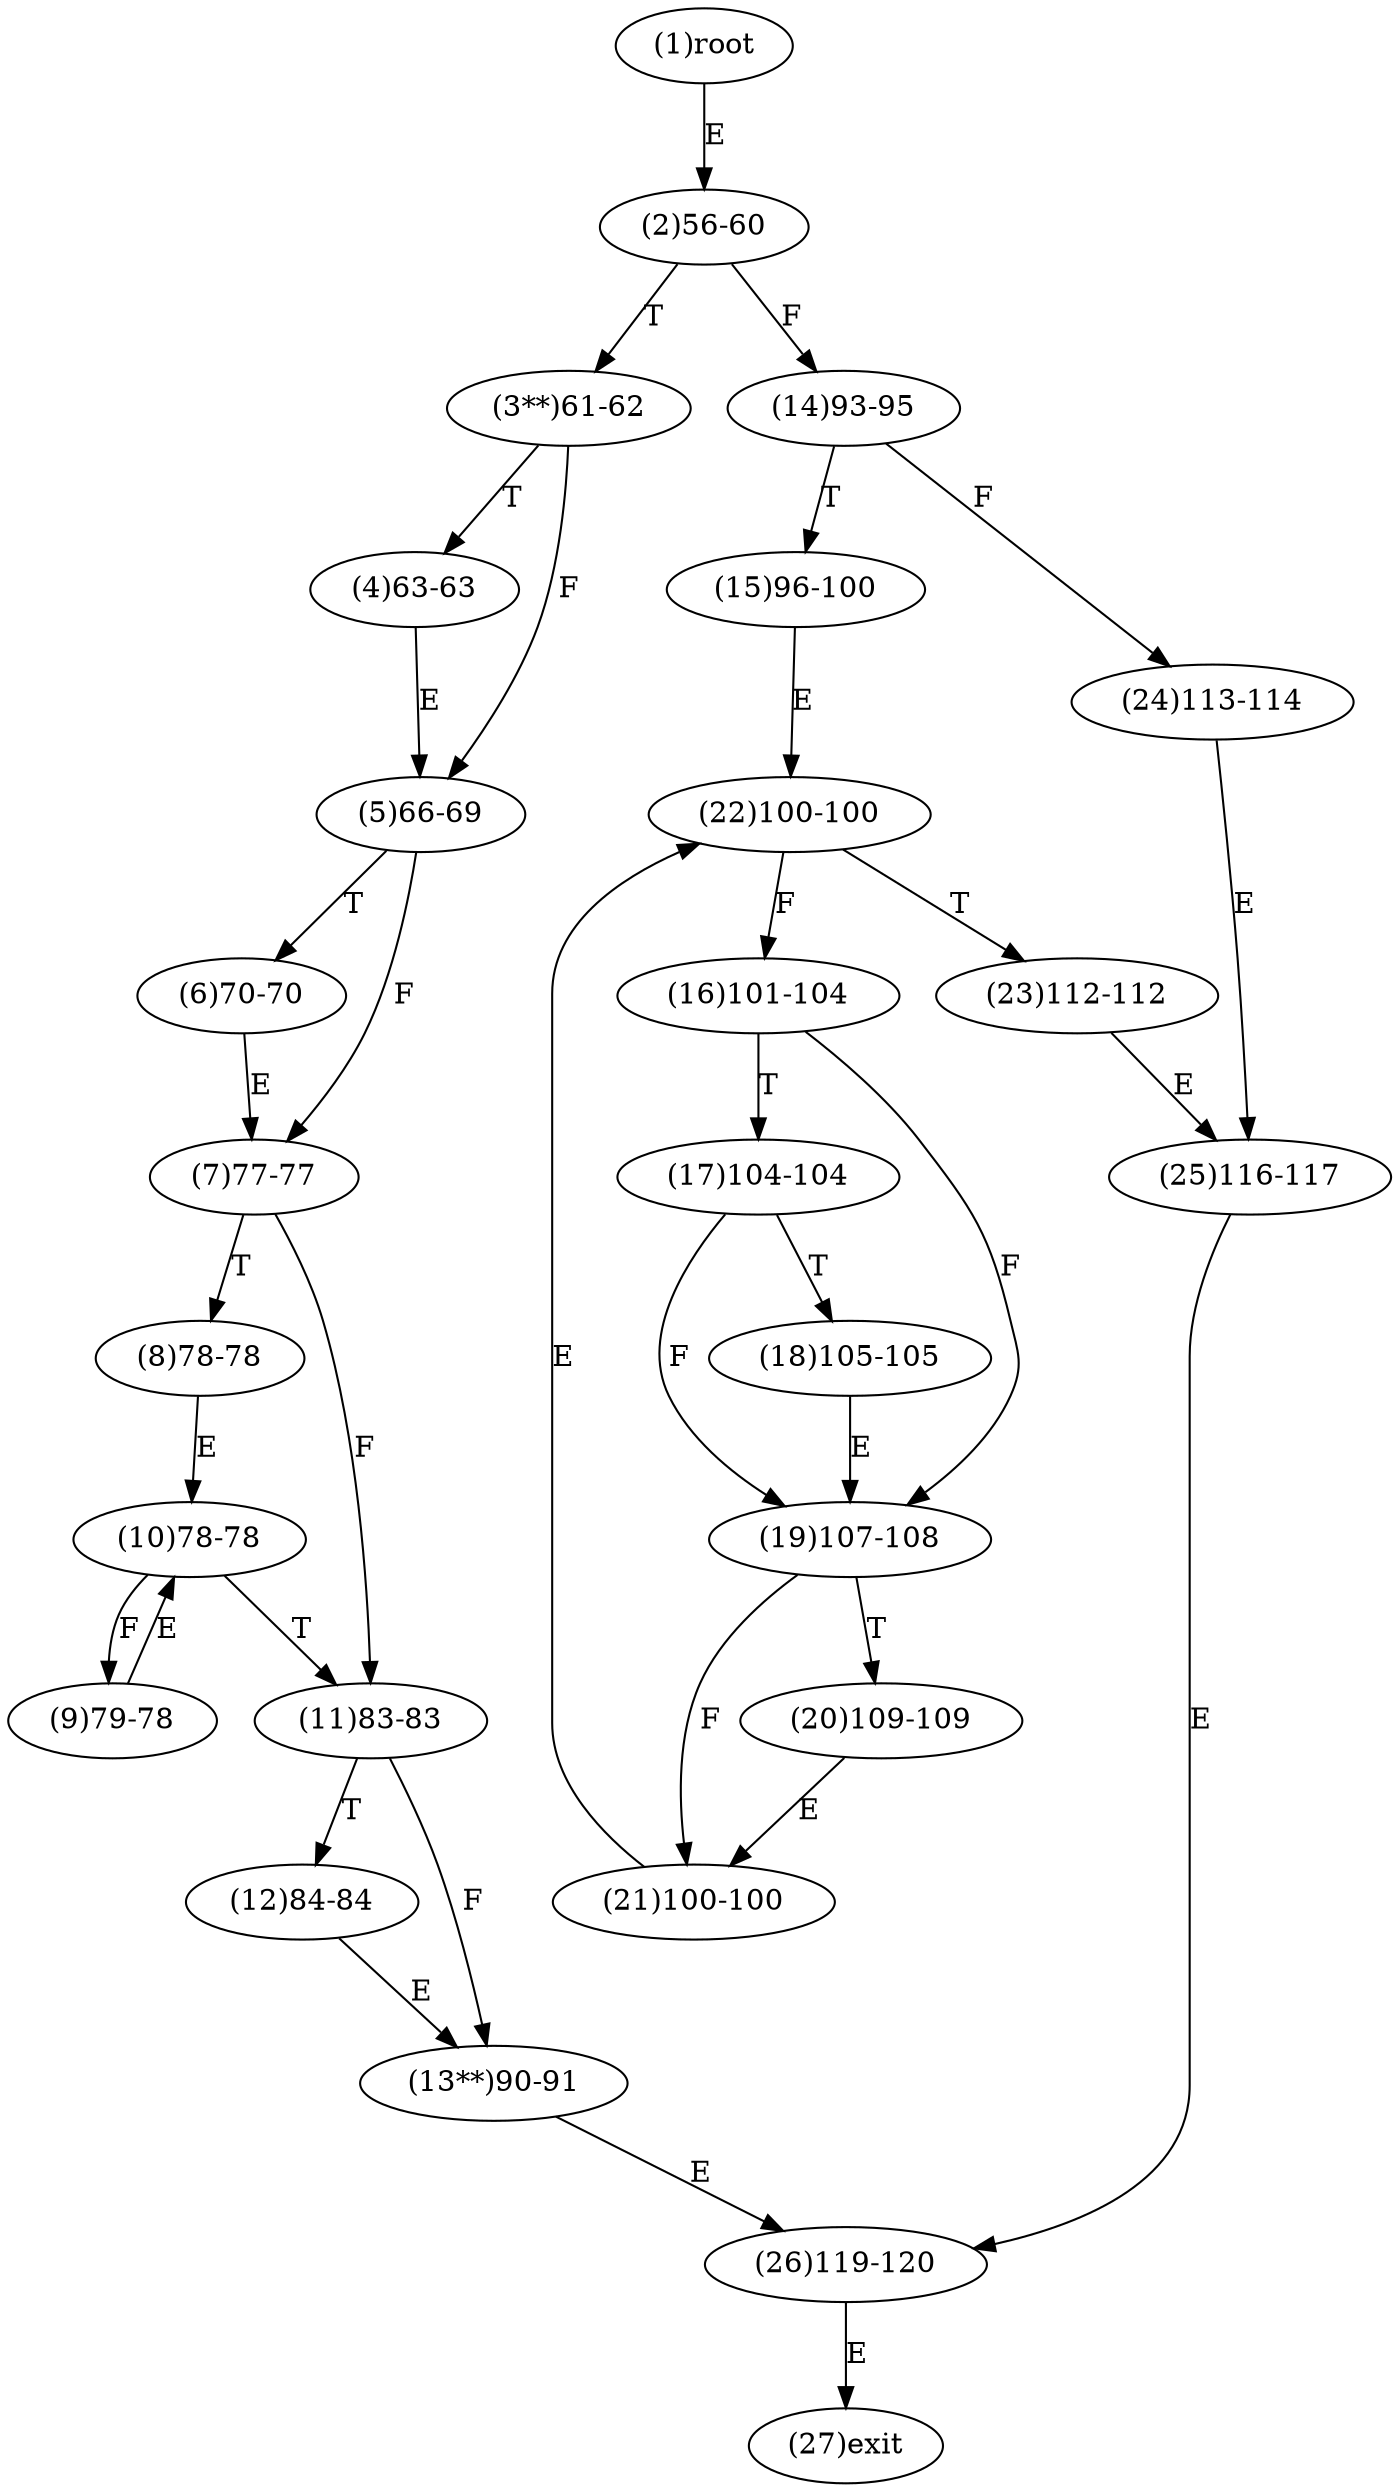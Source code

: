 digraph "" { 
1[ label="(1)root"];
2[ label="(2)56-60"];
3[ label="(3**)61-62"];
4[ label="(4)63-63"];
5[ label="(5)66-69"];
6[ label="(6)70-70"];
7[ label="(7)77-77"];
8[ label="(8)78-78"];
9[ label="(9)79-78"];
10[ label="(10)78-78"];
11[ label="(11)83-83"];
12[ label="(12)84-84"];
13[ label="(13**)90-91"];
14[ label="(14)93-95"];
15[ label="(15)96-100"];
17[ label="(17)104-104"];
16[ label="(16)101-104"];
19[ label="(19)107-108"];
18[ label="(18)105-105"];
21[ label="(21)100-100"];
20[ label="(20)109-109"];
23[ label="(23)112-112"];
22[ label="(22)100-100"];
25[ label="(25)116-117"];
24[ label="(24)113-114"];
27[ label="(27)exit"];
26[ label="(26)119-120"];
1->2[ label="E"];
2->14[ label="F"];
2->3[ label="T"];
3->5[ label="F"];
3->4[ label="T"];
4->5[ label="E"];
5->7[ label="F"];
5->6[ label="T"];
6->7[ label="E"];
7->11[ label="F"];
7->8[ label="T"];
8->10[ label="E"];
9->10[ label="E"];
10->9[ label="F"];
10->11[ label="T"];
11->13[ label="F"];
11->12[ label="T"];
12->13[ label="E"];
13->26[ label="E"];
14->24[ label="F"];
14->15[ label="T"];
15->22[ label="E"];
16->19[ label="F"];
16->17[ label="T"];
17->19[ label="F"];
17->18[ label="T"];
18->19[ label="E"];
19->21[ label="F"];
19->20[ label="T"];
20->21[ label="E"];
21->22[ label="E"];
22->16[ label="F"];
22->23[ label="T"];
23->25[ label="E"];
24->25[ label="E"];
25->26[ label="E"];
26->27[ label="E"];
}